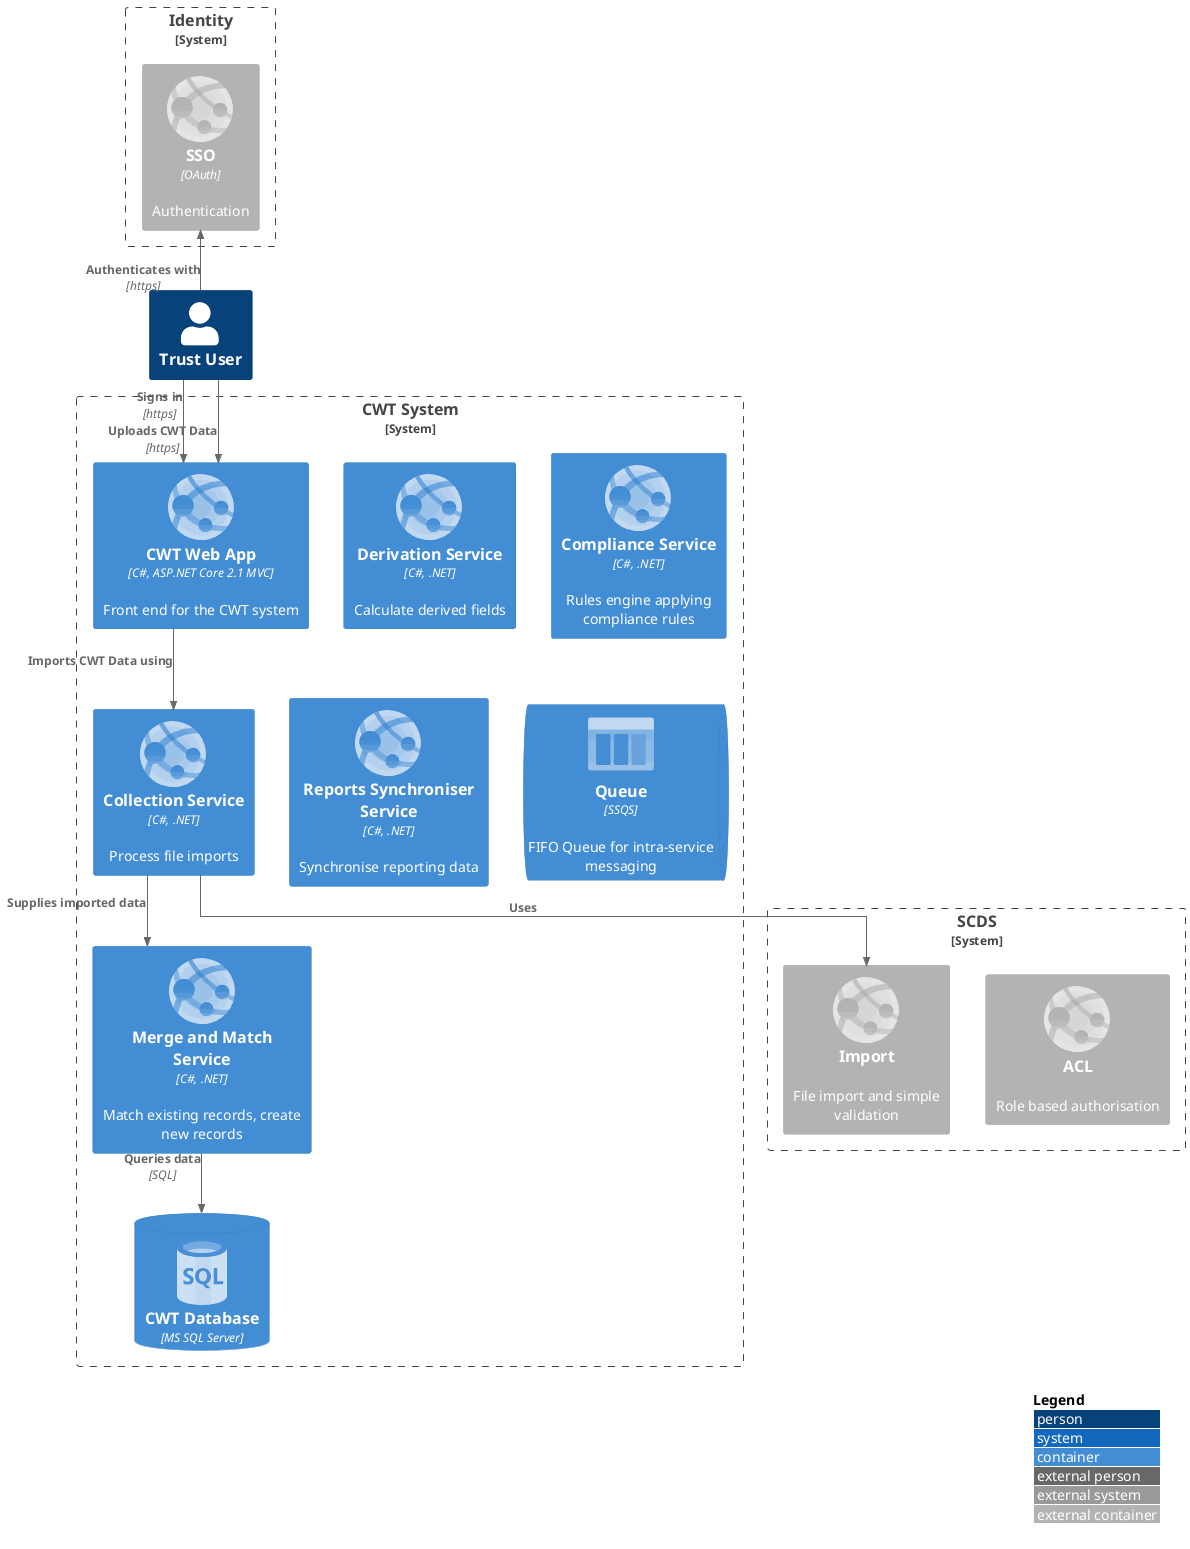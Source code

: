 @startuml
!include <azure/AzureCommon>
!include <azure/Web/AzureWebApp>
!include <azure/Databases/AzureSqlDatabase>
!include <azure/Storage/AzureQueueStorage>
!include <C4/C4_Container>
skinparam linetype ortho

Person(tu, "Trust User", "")
System_Boundary(cwt, "CWT System") {
  Container(web, "CWT Web App", "C#, ASP.NET Core 2.1 MVC", $descr="Front end for the CWT system", $sprite="AzureWebApp")
  Container(col, "Collection Service", "C#, .NET", $descr="Process file imports", $sprite="AzureWebApp")
  Container(mm, "Merge and Match Service", "C#, .NET", $descr="Match existing records, create new records", $sprite="AzureWebApp")
  Container(der, "Derivation Service", "C#, .NET", $descr="Calculate derived fields", $sprite="AzureWebApp")
  Container(cmp, "Compliance Service", "C#, .NET", $descr="Rules engine applying compliance rules", $sprite="AzureWebApp")
  Container(syc, "Reports Synchroniser Service", "C#, .NET", $descr="Synchronise reporting data", $sprite="AzureWebApp")
  ContainerDb(db, "CWT Database", "MS SQL Server", $sprite="AzureSqlDatabase")
  ContainerQueue(qu, "Queue", "SSQS", "FIFO Queue for intra-service messaging", $sprite="AzureQueueStorage")
}

System_Boundary(id, "Identity") {
  Container_Ext(sso, "SSO", "OAuth", $descr="Authentication", $sprite="AzureWebApp")
}

System_Boundary(scds, "SCDS") {
  Container_Ext(auth, "ACL", "", $descr="Role based authorisation", $sprite="AzureWebApp")
  Container_Ext(imp, "Import", "", $descr="File import and simple validation", $sprite="AzureWebApp")
}

Rel_U(tu, sso, "Authenticates with", "https")
Rel(tu, web, "Signs in", "https")
Rel(tu, web, "Uploads CWT Data", "https")
Rel(web, col, "Imports CWT Data using", "")
Rel(col, imp, "Uses", "")
Rel(col, mm, "Supplies imported data", "")
Rel(mm, db, "Queries data", "SQL")

LAYOUT_WITH_LEGEND()

@enduml
